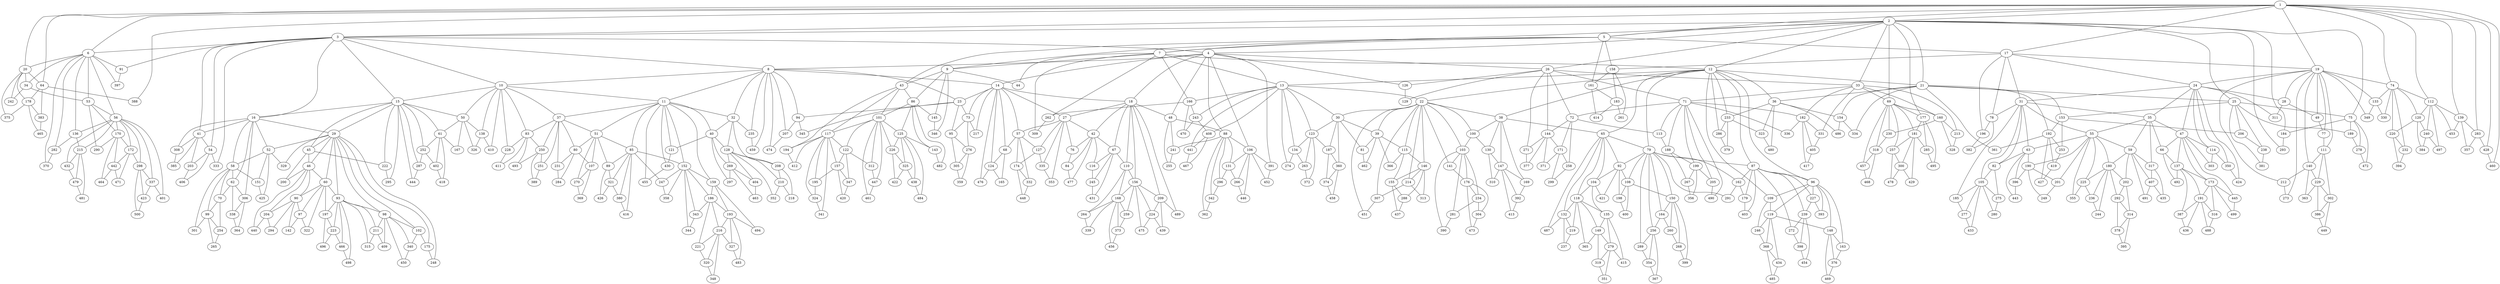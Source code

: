 graph grafoDorogovtsevMendes{
1--2
1--3
2--3
2--4
3--4
1--5
2--5
1--6
3--6
2--7
5--7
3--8
4--8
5--9
7--9
3--10
8--10
8--11
10--11
2--12
7--12
7--13
12--13
4--14
8--14
3--15
10--15
3--16
15--16
1--17
5--17
4--18
14--18
1--19
17--19
1--20
6--20
2--21
12--21
12--22
13--22
8--23
14--23
17--24
19--24
2--25
21--25
2--26
4--26
14--27
18--27
19--28
24--28
15--29
16--29
13--30
22--30
17--31
24--31
8--32
11--32
2--33
26--33
6--34
20--34
24--35
31--35
12--36
21--36
10--37
11--37
12--38
22--38
22--39
30--39
11--40
32--40
3--41
16--41
18--42
27--42
5--43
9--43
7--44
9--44
15--45
29--45
29--46
45--46
24--47
35--47
4--48
18--48
19--49
28--49
10--50
15--50
11--51
37--51
16--52
29--52
6--53
34--53
3--54
41--54
31--55
35--55
6--56
53--56
14--57
27--57
16--58
52--58
35--59
55--59
29--60
46--60
15--61
50--61
16--62
58--62
31--63
55--63
1--64
20--64
12--65
38--65
35--66
47--66
18--67
42--67
14--68
57--68
2--69
33--69
58--70
62--70
26--71
33--71
26--72
71--72
14--73
23--73
1--74
19--74
2--75
25--75
27--76
42--76
19--77
49--77
17--78
31--78
12--79
65--79
37--80
51--80
30--81
39--81
31--82
63--82
10--83
37--83
42--84
76--84
11--85
51--85
9--86
43--86
12--87
79--87
4--88
48--88
51--89
85--89
46--90
60--90
3--91
6--91
65--92
79--92
29--93
60--93
8--94
23--94
23--95
73--95
12--96
87--96
60--97
90--97
29--98
93--98
58--99
70--99
22--100
38--100
43--101
86--101
29--102
98--102
22--103
100--103
65--104
92--104
31--105
82--105
4--106
88--106
51--107
80--107
79--108
92--108
12--109
96--109
18--110
67--110
19--111
77--111
1--112
74--112
71--113
72--113
24--114
47--114
22--115
39--115
42--116
67--116
43--117
101--117
65--118
104--118
96--119
109--119
74--120
112--120
11--121
40--121
101--122
117--122
13--123
30--123
14--124
68--124
86--125
101--125
4--126
26--126
27--127
57--127
32--128
40--128
26--129
126--129
38--130
100--130
88--131
106--131
65--132
118--132
19--133
74--133
13--134
123--134
104--135
118--135
6--136
56--136
47--137
66--137
10--138
50--138
1--139
112--139
19--140
111--140
22--141
103--141
90--142
97--142
86--143
125--143
26--144
72--144
9--145
86--145
22--146
115--146
38--147
130--147
96--148
119--148
118--149
135--149
79--150
108--150
52--151
58--151
11--152
85--152
21--153
25--153
21--154
36--154
115--155
146--155
18--156
110--156
117--157
122--157
5--158
17--158
11--159
152--159
33--160
69--160
5--161
158--161
79--162
87--162
96--163
148--163
79--164
150--164
68--165
124--165
7--166
13--166
50--167
61--167
110--168
156--168
38--169
147--169
53--170
56--170
72--171
144--171
56--172
170--172
47--173
137--173
57--174
127--174
29--175
102--175
103--176
141--176
2--177
69--177
20--178
64--178
87--179
162--179
55--180
59--180
69--181
177--181
33--182
71--182
158--183
161--183
2--184
75--184
31--185
105--185
152--186
159--186
30--187
123--187
71--188
113--188
25--189
75--189
55--190
63--190
137--191
173--191
21--192
153--192
159--193
186--193
43--194
117--194
117--195
157--195
17--196
78--196
60--197
93--197
92--198
108--198
71--199
188--199
45--200
46--200
55--201
190--201
59--202
180--202
41--203
54--203
46--204
90--204
71--205
199--205
25--206
153--206
8--207
94--207
32--208
128--208
18--209
156--209
128--210
208--210
93--211
98--211
19--212
140--212
33--213
160--213
22--214
146--214
56--215
136--215
186--216
193--216
14--217
73--217
208--218
210--218
118--219
132--219
74--220
120--220
186--221
216--221
15--222
45--222
93--223
197--223
156--224
209--224
55--225
180--225
101--226
125--226
87--227
96--227
10--228
83--228
111--229
140--229
69--230
160--230
37--231
80--231
74--232
220--232
12--233
36--233
103--234
176--234
8--235
32--235
180--236
225--236
132--237
219--237
25--238
206--238
87--239
227--239
112--240
120--240
48--241
88--241
20--242
34--242
13--243
166--243
180--244
236--244
67--245
116--245
109--246
119--246
85--247
152--247
29--248
175--248
190--249
201--249
37--250
83--250
37--251
250--251
15--252
61--252
153--253
192--253
70--254
99--254
48--255
241--255
79--256
164--256
69--257
181--257
72--258
171--258
156--259
168--259
150--260
164--260
158--261
183--261
7--262
166--262
123--263
134--263
110--264
168--264
99--265
254--265
106--266
131--266
188--267
199--267
150--268
260--268
40--269
128--269
51--270
107--270
26--271
144--271
87--272
239--272
19--273
212--273
13--274
134--274
82--275
105--275
73--276
95--276
105--277
185--277
75--278
189--278
135--279
149--279
105--280
275--280
103--281
234--281
6--282
136--282
1--283
139--283
80--284
231--284
177--285
181--285
12--286
233--286
15--287
252--287
146--288
155--288
79--289
256--289
53--290
170--290
79--291
162--291
180--292
202--292
2--293
184--293
90--294
204--294
15--295
222--295
88--296
131--296
40--297
269--297
56--298
172--298
171--299
258--299
181--300
257--300
58--301
99--301
111--302
229--302
47--303
114--303
176--304
234--304
95--305
276--305
16--306
62--306
22--307
214--307
16--308
41--308
7--309
262--309
130--310
147--310
24--311
28--311
101--312
122--312
146--313
214--313
202--314
292--314
93--315
211--315
173--316
191--316
35--317
59--317
69--318
230--318
149--319
279--319
216--320
221--320
85--321
89--321
60--322
97--322
36--323
233--323
117--324
195--324
125--325
226--325
50--326
138--326
193--327
216--327
160--328
213--328
29--329
52--329
74--330
133--330
33--331
182--331
57--332
174--332
3--333
54--333
21--334
154--334
27--335
127--335
71--336
182--336
56--337
298--337
62--338
306--338
168--339
264--339
98--340
102--340
117--341
324--341
88--342
296--342
152--343
186--343
152--344
343--344
23--345
94--345
9--346
145--346
122--347
157--347
216--348
320--348
19--349
133--349
24--350
114--350
279--351
319--351
128--352
210--352
27--353
335--353
256--354
289--354
55--355
225--355
199--356
267--356
139--357
283--357
152--358
247--358
276--359
305--359
30--360
187--360
21--361
192--361
88--362
342--362
140--363
229--363
306--364
338--364
118--365
149--365
39--366
115--366
256--367
354--367
119--368
246--368
107--369
270--369
6--370
282--370
144--371
171--371
123--372
263--372
168--373
259--373
187--374
360--374
20--375
178--375
148--376
163--376
144--377
271--377
292--378
314--378
233--379
286--379
85--380
321--380
25--381
238--381
78--382
196--382
64--383
178--383
120--384
240--384
41--385
308--385
229--386
302--386
137--387
191--387
1--388
64--388
250--389
251--389
103--390
281--390
4--391
106--391
147--392
169--392
96--393
227--393
220--394
232--394
314--395
378--395
63--396
190--396
6--397
91--397
239--398
272--398
150--399
268--399
108--400
198--400
56--401
337--401
61--402
252--402
87--403
179--403
128--404
269--404
182--405
331--405
54--406
203--406
59--407
317--407
13--408
243--408
98--409
211--409
10--410
138--410
83--411
228--411
117--412
194--412
147--413
392--413
161--414
183--414
135--415
279--415
85--416
380--416
182--417
405--417
61--418
402--418
192--419
253--419
157--420
347--420
92--421
104--421
226--422
325--422
298--423
337--423
24--424
350--424
52--425
151--425
89--426
321--426
192--427
419--427
1--428
283--428
181--429
300--429
11--430
121--430
67--431
245--431
56--432
215--432
105--433
277--433
119--434
368--434
317--435
407--435
191--436
387--436
155--437
288--437
125--438
325--438
209--439
224--439
46--440
204--440
13--441
408--441
170--442
172--442
63--443
396--443
15--444
287--444
47--445
173--445
106--446
266--446
101--447
312--447
174--448
332--448
302--449
386--449
98--450
340--450
22--451
307--451
106--452
391--452
112--453
139--453
239--454
398--454
11--455
430--455
168--456
373--456
69--457
318--457
360--458
374--458
8--459
235--459
1--460
428--460
101--461
447--461
39--462
81--462
269--463
404--463
170--464
442--464
178--465
383--465
93--466
223--466
408--467
441--467
318--468
457--468
148--469
376--469
166--470
243--470
172--471
442--471
75--472
278--472
176--473
304--473
8--474
207--474
156--475
224--475
14--476
124--476
42--477
84--477
257--478
300--478
215--479
432--479
36--480
323--480
215--481
479--481
86--482
143--482
193--483
327--483
125--484
438--484
368--485
434--485
36--486
154--486
65--487
132--487
191--488
316--488
18--489
209--489
71--490
205--490
59--491
407--491
66--492
137--492
83--493
250--493
159--494
193--494
177--495
285--495
197--496
223--496
112--497
240--497
93--498
466--498
173--499
445--499
298--500
423--500
}
